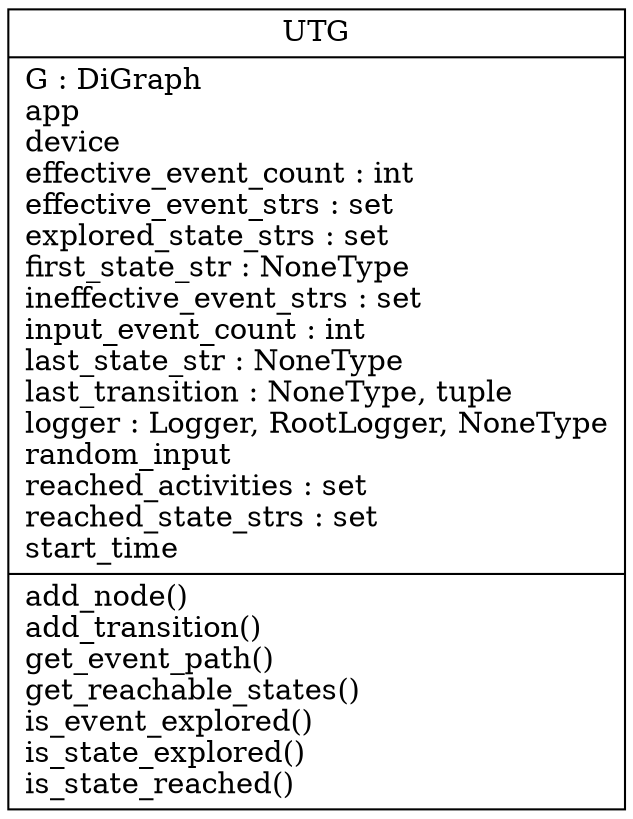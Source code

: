 digraph "classes_utg" {
charset="utf-8"
rankdir=BT
"0" [label="{UTG|G : DiGraph\lapp\ldevice\leffective_event_count : int\leffective_event_strs : set\lexplored_state_strs : set\lfirst_state_str : NoneType\lineffective_event_strs : set\linput_event_count : int\llast_state_str : NoneType\llast_transition : NoneType, tuple\llogger : Logger, RootLogger, NoneType\lrandom_input\lreached_activities : set\lreached_state_strs : set\lstart_time\l|add_node()\ladd_transition()\lget_event_path()\lget_reachable_states()\lis_event_explored()\lis_state_explored()\lis_state_reached()\l}", shape="record"];
}
